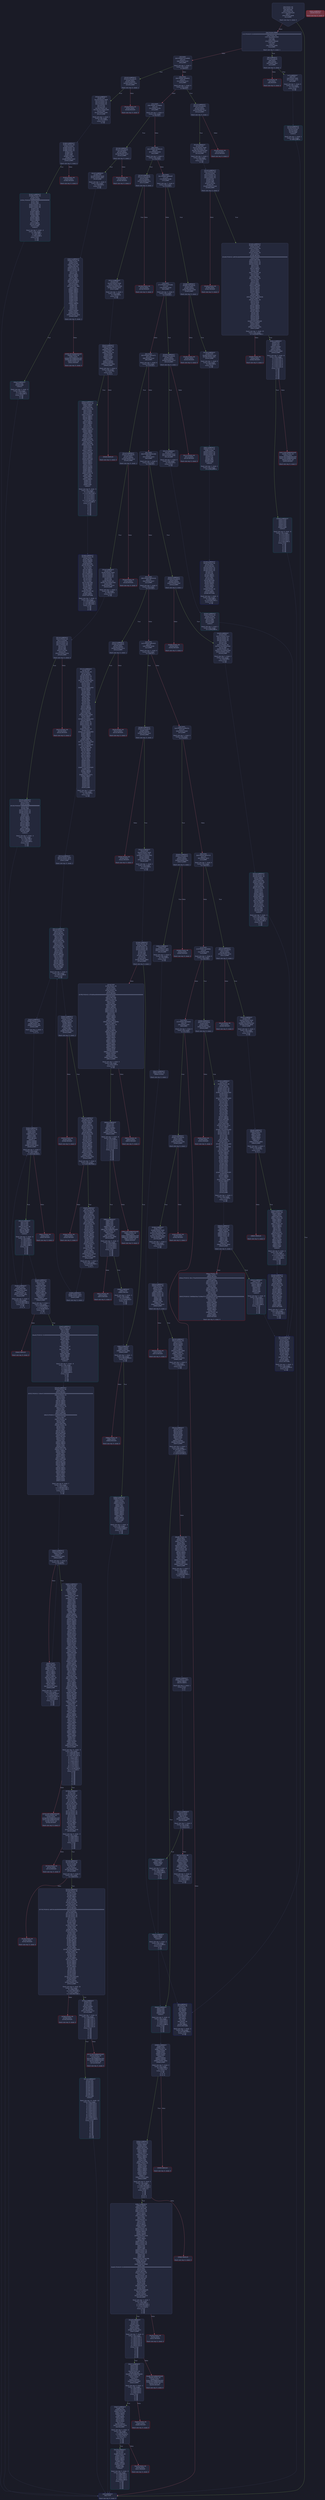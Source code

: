 digraph G {
    node [shape=box, style="filled, rounded", color="#565f89", fontcolor="#c0caf5", fontname="Helvetica", fillcolor="#24283b"];
    edge [color="#414868", fontcolor="#c0caf5", fontname="Helvetica"];
    bgcolor="#1a1b26";
    0 [ label = "[00] PUSH1 80
[02] PUSH1 40
[04] MSTORE
[05] PUSH1 04
[07] CALLDATASIZE
[08] LT
[09] PUSH2 00d9
[0c] JUMPI

Stack size req: 0, sizeΔ: 0
" shape = invhouse]
    1 [ label = "[0d] PUSH4 ffffffff
[12] PUSH29 0100000000000000000000000000000000000000000000000000000000
[30] PUSH1 00
[32] CALLDATALOAD
[33] DIV
[34] AND
[35] PUSH3 2f9569
[39] DUP2
[3a] EQ
[3b] PUSH2 00db
[3e] JUMPI

Stack size req: 0, sizeΔ: 1
"]
    2 [ label = "[3f] DUP1
[40] PUSH4 251ed995
[45] EQ
[46] PUSH2 0102
[49] JUMPI

Stack size req: 1, sizeΔ: 0
Entry->Op usage:
	0->69:EQ:1
"]
    3 [ label = "[4a] DUP1
[4b] PUSH4 2ffda952
[50] EQ
[51] PUSH2 0123
[54] JUMPI

Stack size req: 1, sizeΔ: 0
Entry->Op usage:
	0->80:EQ:1
"]
    4 [ label = "[55] DUP1
[56] PUSH4 3ccfd60b
[5b] EQ
[5c] PUSH2 013b
[5f] JUMPI

Stack size req: 1, sizeΔ: 0
Entry->Op usage:
	0->91:EQ:1
"]
    5 [ label = "[60] DUP1
[61] PUSH4 42585b34
[66] EQ
[67] PUSH2 0150
[6a] JUMPI

Stack size req: 1, sizeΔ: 0
Entry->Op usage:
	0->102:EQ:1
"]
    6 [ label = "[6b] DUP1
[6c] PUSH4 4b8feb4f
[71] EQ
[72] PUSH2 0188
[75] JUMPI

Stack size req: 1, sizeΔ: 0
Entry->Op usage:
	0->113:EQ:1
"]
    7 [ label = "[76] DUP1
[77] PUSH4 5c975abb
[7c] EQ
[7d] PUSH2 01b9
[80] JUMPI

Stack size req: 1, sizeΔ: 0
Entry->Op usage:
	0->124:EQ:1
"]
    8 [ label = "[81] DUP1
[82] PUSH4 5f932d71
[87] EQ
[88] PUSH2 01e2
[8b] JUMPI

Stack size req: 1, sizeΔ: 0
Entry->Op usage:
	0->135:EQ:1
"]
    9 [ label = "[8c] DUP1
[8d] PUSH4 865b2280
[92] EQ
[93] PUSH2 0203
[96] JUMPI

Stack size req: 1, sizeΔ: 0
Entry->Op usage:
	0->146:EQ:1
"]
    10 [ label = "[97] DUP1
[98] PUSH4 99016142
[9d] EQ
[9e] PUSH2 0227
[a1] JUMPI

Stack size req: 1, sizeΔ: 0
Entry->Op usage:
	0->157:EQ:1
"]
    11 [ label = "[a2] DUP1
[a3] PUSH4 aefb1643
[a8] EQ
[a9] PUSH2 0296
[ac] JUMPI

Stack size req: 1, sizeΔ: 0
Entry->Op usage:
	0->168:EQ:1
"]
    12 [ label = "[ad] DUP1
[ae] PUSH4 bcd0b22a
[b3] EQ
[b4] PUSH2 02b0
[b7] JUMPI

Stack size req: 1, sizeΔ: 0
Entry->Op usage:
	0->179:EQ:1
"]
    13 [ label = "[b8] DUP1
[b9] PUSH4 bf81473f
[be] EQ
[bf] PUSH2 02c5
[c2] JUMPI

Stack size req: 1, sizeΔ: 0
Entry->Op usage:
	0->190:EQ:1
"]
    14 [ label = "[c3] DUP1
[c4] PUSH4 c0ee0b8a
[c9] EQ
[ca] PUSH2 02f6
[cd] JUMPI

Stack size req: 1, sizeΔ: 0
Entry->Op usage:
	0->201:EQ:1
"]
    15 [ label = "[ce] DUP1
[cf] PUSH4 d4dc8e83
[d4] EQ
[d5] PUSH2 035f
[d8] JUMPI

Stack size req: 1, sizeΔ: 0
Entry->Op usage:
	0->212:EQ:1
"]
    16 [ label = "[d9] JUMPDEST
[da] STOP

Stack size req: 0, sizeΔ: 0
" color = "darkblue"]
    17 [ label = "[db] JUMPDEST
[dc] CALLVALUE
[dd] DUP1
[de] ISZERO
[df] PUSH2 00e7
[e2] JUMPI

Stack size req: 0, sizeΔ: 1
"]
    18 [ label = "[e3] PUSH1 00
[e5] DUP1
[e6] REVERT

Stack size req: 0, sizeΔ: 0
" color = "red"]
    19 [ label = "[e7] JUMPDEST
[e8] POP
[e9] PUSH2 00f0
[ec] PUSH2 037a
[ef] JUMP

Stack size req: 1, sizeΔ: 0
Entry->Op usage:
	0->232:POP:0
Entry->Exit:
	0->😵
"]
    20 [ label = "[f0] JUMPDEST
[f1] PUSH1 40
[f3] DUP1
[f4] MLOAD
[f5] SWAP2
[f6] DUP3
[f7] MSTORE
[f8] MLOAD
[f9] SWAP1
[fa] DUP2
[fb] SWAP1
[fc] SUB
[fd] PUSH1 20
[ff] ADD
[0100] SWAP1
[0101] RETURN

Stack size req: 1, sizeΔ: -1
Entry->Op usage:
	0->247:MSTORE:1
Entry->Exit:
	0->😵
" color = "darkblue"]
    21 [ label = "[0102] JUMPDEST
[0103] CALLVALUE
[0104] DUP1
[0105] ISZERO
[0106] PUSH2 010e
[0109] JUMPI

Stack size req: 0, sizeΔ: 1
"]
    22 [ label = "[010a] PUSH1 00
[010c] DUP1
[010d] REVERT

Stack size req: 0, sizeΔ: 0
" color = "red"]
    23 [ label = "[010e] JUMPDEST
[010f] POP
[0110] PUSH2 00d9
[0113] PUSH1 01
[0115] PUSH1 a0
[0117] PUSH1 02
[0119] EXP
[011a] SUB
[011b] PUSH1 04
[011d] CALLDATALOAD
[011e] AND
[011f] PUSH2 0380
[0122] JUMP

Stack size req: 1, sizeΔ: 1
Entry->Op usage:
	0->271:POP:0
Entry->Exit:
	0->😵
"]
    24 [ label = "[0123] JUMPDEST
[0124] CALLVALUE
[0125] DUP1
[0126] ISZERO
[0127] PUSH2 012f
[012a] JUMPI

Stack size req: 0, sizeΔ: 1
"]
    25 [ label = "[012b] PUSH1 00
[012d] DUP1
[012e] REVERT

Stack size req: 0, sizeΔ: 0
" color = "red"]
    26 [ label = "[012f] JUMPDEST
[0130] POP
[0131] PUSH2 00d9
[0134] PUSH1 04
[0136] CALLDATALOAD
[0137] PUSH2 03c6
[013a] JUMP

Stack size req: 1, sizeΔ: 1
Entry->Op usage:
	0->304:POP:0
Entry->Exit:
	0->😵
"]
    27 [ label = "[013b] JUMPDEST
[013c] CALLVALUE
[013d] DUP1
[013e] ISZERO
[013f] PUSH2 0147
[0142] JUMPI

Stack size req: 0, sizeΔ: 1
"]
    28 [ label = "[0143] PUSH1 00
[0145] DUP1
[0146] REVERT

Stack size req: 0, sizeΔ: 0
" color = "red"]
    29 [ label = "[0147] JUMPDEST
[0148] POP
[0149] PUSH2 00d9
[014c] PUSH2 0467
[014f] JUMP

Stack size req: 1, sizeΔ: 0
Entry->Op usage:
	0->328:POP:0
Entry->Exit:
	0->😵
"]
    30 [ label = "[0150] JUMPDEST
[0151] CALLVALUE
[0152] DUP1
[0153] ISZERO
[0154] PUSH2 015c
[0157] JUMPI

Stack size req: 0, sizeΔ: 1
"]
    31 [ label = "[0158] PUSH1 00
[015a] DUP1
[015b] REVERT

Stack size req: 0, sizeΔ: 0
" color = "red"]
    32 [ label = "[015c] JUMPDEST
[015d] POP
[015e] PUSH2 0168
[0161] PUSH1 04
[0163] CALLDATALOAD
[0164] PUSH2 04a5
[0167] JUMP

Stack size req: 1, sizeΔ: 1
Entry->Op usage:
	0->349:POP:0
Entry->Exit:
	0->😵
"]
    33 [ label = "[0168] JUMPDEST
[0169] PUSH1 40
[016b] DUP1
[016c] MLOAD
[016d] SWAP4
[016e] DUP5
[016f] MSTORE
[0170] PUSH1 20
[0172] DUP5
[0173] ADD
[0174] SWAP3
[0175] SWAP1
[0176] SWAP3
[0177] MSTORE
[0178] ISZERO
[0179] ISZERO
[017a] DUP3
[017b] DUP3
[017c] ADD
[017d] MSTORE
[017e] MLOAD
[017f] SWAP1
[0180] DUP2
[0181] SWAP1
[0182] SUB
[0183] PUSH1 60
[0185] ADD
[0186] SWAP1
[0187] RETURN

Stack size req: 3, sizeΔ: -3
Entry->Op usage:
	0->376:ISZERO:0
	1->375:MSTORE:1
	2->367:MSTORE:1
Entry->Exit:
	0->😵
	1->😵
	2->😵
" color = "darkblue"]
    34 [ label = "[0188] JUMPDEST
[0189] CALLVALUE
[018a] DUP1
[018b] ISZERO
[018c] PUSH2 0194
[018f] JUMPI

Stack size req: 0, sizeΔ: 1
"]
    35 [ label = "[0190] PUSH1 00
[0192] DUP1
[0193] REVERT

Stack size req: 0, sizeΔ: 0
" color = "red"]
    36 [ label = "[0194] JUMPDEST
[0195] POP
[0196] PUSH2 019d
[0199] PUSH2 04fc
[019c] JUMP

Stack size req: 1, sizeΔ: 0
Entry->Op usage:
	0->405:POP:0
Entry->Exit:
	0->😵
"]
    37 [ label = "[019d] JUMPDEST
[019e] PUSH1 40
[01a0] DUP1
[01a1] MLOAD
[01a2] PUSH1 01
[01a4] PUSH1 a0
[01a6] PUSH1 02
[01a8] EXP
[01a9] SUB
[01aa] SWAP1
[01ab] SWAP3
[01ac] AND
[01ad] DUP3
[01ae] MSTORE
[01af] MLOAD
[01b0] SWAP1
[01b1] DUP2
[01b2] SWAP1
[01b3] SUB
[01b4] PUSH1 20
[01b6] ADD
[01b7] SWAP1
[01b8] RETURN

Stack size req: 1, sizeΔ: -1
Entry->Op usage:
	0->428:AND:0
	0->430:MSTORE:1
Entry->Exit:
	0->😵
" color = "darkblue"]
    38 [ label = "[01b9] JUMPDEST
[01ba] CALLVALUE
[01bb] DUP1
[01bc] ISZERO
[01bd] PUSH2 01c5
[01c0] JUMPI

Stack size req: 0, sizeΔ: 1
"]
    39 [ label = "[01c1] PUSH1 00
[01c3] DUP1
[01c4] REVERT

Stack size req: 0, sizeΔ: 0
" color = "red"]
    40 [ label = "[01c5] JUMPDEST
[01c6] POP
[01c7] PUSH2 01ce
[01ca] PUSH2 050b
[01cd] JUMP

Stack size req: 1, sizeΔ: 0
Entry->Op usage:
	0->454:POP:0
Entry->Exit:
	0->😵
"]
    41 [ label = "[01ce] JUMPDEST
[01cf] PUSH1 40
[01d1] DUP1
[01d2] MLOAD
[01d3] SWAP2
[01d4] ISZERO
[01d5] ISZERO
[01d6] DUP3
[01d7] MSTORE
[01d8] MLOAD
[01d9] SWAP1
[01da] DUP2
[01db] SWAP1
[01dc] SUB
[01dd] PUSH1 20
[01df] ADD
[01e0] SWAP1
[01e1] RETURN

Stack size req: 1, sizeΔ: -1
Entry->Op usage:
	0->468:ISZERO:0
Entry->Exit:
	0->😵
" color = "darkblue"]
    42 [ label = "[01e2] JUMPDEST
[01e3] CALLVALUE
[01e4] DUP1
[01e5] ISZERO
[01e6] PUSH2 01ee
[01e9] JUMPI

Stack size req: 0, sizeΔ: 1
"]
    43 [ label = "[01ea] PUSH1 00
[01ec] DUP1
[01ed] REVERT

Stack size req: 0, sizeΔ: 0
" color = "red"]
    44 [ label = "[01ee] JUMPDEST
[01ef] POP
[01f0] PUSH2 00d9
[01f3] PUSH1 01
[01f5] PUSH1 a0
[01f7] PUSH1 02
[01f9] EXP
[01fa] SUB
[01fb] PUSH1 04
[01fd] CALLDATALOAD
[01fe] AND
[01ff] PUSH2 0514
[0202] JUMP

Stack size req: 1, sizeΔ: 1
Entry->Op usage:
	0->495:POP:0
Entry->Exit:
	0->😵
"]
    45 [ label = "[0203] JUMPDEST
[0204] CALLVALUE
[0205] DUP1
[0206] ISZERO
[0207] PUSH2 020f
[020a] JUMPI

Stack size req: 0, sizeΔ: 1
"]
    46 [ label = "[020b] PUSH1 00
[020d] DUP1
[020e] REVERT

Stack size req: 0, sizeΔ: 0
" color = "red"]
    47 [ label = "[020f] JUMPDEST
[0210] POP
[0211] PUSH2 01ce
[0214] PUSH1 01
[0216] PUSH1 a0
[0218] PUSH1 02
[021a] EXP
[021b] SUB
[021c] PUSH1 04
[021e] CALLDATALOAD
[021f] AND
[0220] PUSH1 24
[0222] CALLDATALOAD
[0223] PUSH2 055a
[0226] JUMP

Stack size req: 1, sizeΔ: 2
Entry->Op usage:
	0->528:POP:0
Entry->Exit:
	0->😵
"]
    48 [ label = "[0227] JUMPDEST
[0228] CALLVALUE
[0229] DUP1
[022a] ISZERO
[022b] PUSH2 0233
[022e] JUMPI

Stack size req: 0, sizeΔ: 1
"]
    49 [ label = "[022f] PUSH1 00
[0231] DUP1
[0232] REVERT

Stack size req: 0, sizeΔ: 0
" color = "red"]
    50 [ label = "[0233] JUMPDEST
[0234] POP
[0235] PUSH1 40
[0237] DUP1
[0238] MLOAD
[0239] PUSH1 20
[023b] PUSH1 1f
[023d] PUSH1 64
[023f] CALLDATALOAD
[0240] PUSH1 04
[0242] DUP2
[0243] DUP2
[0244] ADD
[0245] CALLDATALOAD
[0246] SWAP3
[0247] DUP4
[0248] ADD
[0249] DUP5
[024a] SWAP1
[024b] DIV
[024c] DUP5
[024d] MUL
[024e] DUP6
[024f] ADD
[0250] DUP5
[0251] ADD
[0252] SWAP1
[0253] SWAP6
[0254] MSTORE
[0255] DUP2
[0256] DUP5
[0257] MSTORE
[0258] PUSH2 00d9
[025b] SWAP5
[025c] DUP1
[025d] CALLDATALOAD
[025e] SWAP5
[025f] PUSH1 01
[0261] PUSH1 a0
[0263] PUSH1 02
[0265] EXP
[0266] SUB
[0267] PUSH1 24
[0269] DUP1
[026a] CALLDATALOAD
[026b] SWAP2
[026c] SWAP1
[026d] SWAP2
[026e] AND
[026f] SWAP6
[0270] PUSH1 44
[0272] CALLDATALOAD
[0273] SWAP6
[0274] CALLDATASIZE
[0275] SWAP6
[0276] PUSH1 84
[0278] SWAP5
[0279] SWAP4
[027a] ADD
[027b] SWAP2
[027c] DUP2
[027d] SWAP1
[027e] DUP5
[027f] ADD
[0280] DUP4
[0281] DUP3
[0282] DUP1
[0283] DUP3
[0284] DUP5
[0285] CALLDATACOPY
[0286] POP
[0287] SWAP5
[0288] SWAP8
[0289] POP
[028a] PUSH2 057a
[028d] SWAP7
[028e] POP
[028f] POP
[0290] POP
[0291] POP
[0292] POP
[0293] POP
[0294] POP
[0295] JUMP

Stack size req: 1, sizeΔ: 4
Entry->Op usage:
	0->564:POP:0
Entry->Exit:
	0->😵
"]
    51 [ label = "[0296] JUMPDEST
[0297] CALLVALUE
[0298] DUP1
[0299] ISZERO
[029a] PUSH2 02a2
[029d] JUMPI

Stack size req: 0, sizeΔ: 1
"]
    52 [ label = "[029e] PUSH1 00
[02a0] DUP1
[02a1] REVERT

Stack size req: 0, sizeΔ: 0
" color = "red"]
    53 [ label = "[02a2] JUMPDEST
[02a3] POP
[02a4] PUSH2 00d9
[02a7] PUSH1 04
[02a9] CALLDATALOAD
[02aa] ISZERO
[02ab] ISZERO
[02ac] PUSH2 07db
[02af] JUMP

Stack size req: 1, sizeΔ: 1
Entry->Op usage:
	0->675:POP:0
Entry->Exit:
	0->😵
"]
    54 [ label = "[02b0] JUMPDEST
[02b1] CALLVALUE
[02b2] DUP1
[02b3] ISZERO
[02b4] PUSH2 02bc
[02b7] JUMPI

Stack size req: 0, sizeΔ: 1
"]
    55 [ label = "[02b8] PUSH1 00
[02ba] DUP1
[02bb] REVERT

Stack size req: 0, sizeΔ: 0
" color = "red"]
    56 [ label = "[02bc] JUMPDEST
[02bd] POP
[02be] PUSH2 00f0
[02c1] PUSH2 08a1
[02c4] JUMP

Stack size req: 1, sizeΔ: 0
Entry->Op usage:
	0->701:POP:0
Entry->Exit:
	0->😵
"]
    57 [ label = "[02c5] JUMPDEST
[02c6] CALLVALUE
[02c7] DUP1
[02c8] ISZERO
[02c9] PUSH2 02d1
[02cc] JUMPI

Stack size req: 0, sizeΔ: 1
"]
    58 [ label = "[02cd] PUSH1 00
[02cf] DUP1
[02d0] REVERT

Stack size req: 0, sizeΔ: 0
" color = "red"]
    59 [ label = "[02d1] JUMPDEST
[02d2] POP
[02d3] PUSH2 02dd
[02d6] PUSH1 04
[02d8] CALLDATALOAD
[02d9] PUSH2 08a8
[02dc] JUMP

Stack size req: 1, sizeΔ: 1
Entry->Op usage:
	0->722:POP:0
Entry->Exit:
	0->😵
"]
    60 [ label = "[02dd] JUMPDEST
[02de] PUSH1 40
[02e0] DUP1
[02e1] MLOAD
[02e2] SWAP3
[02e3] DUP4
[02e4] MSTORE
[02e5] PUSH1 20
[02e7] DUP4
[02e8] ADD
[02e9] SWAP2
[02ea] SWAP1
[02eb] SWAP2
[02ec] MSTORE
[02ed] DUP1
[02ee] MLOAD
[02ef] SWAP2
[02f0] DUP3
[02f1] SWAP1
[02f2] SUB
[02f3] ADD
[02f4] SWAP1
[02f5] RETURN

Stack size req: 2, sizeΔ: -2
Entry->Op usage:
	0->748:MSTORE:1
	1->740:MSTORE:1
Entry->Exit:
	0->😵
	1->😵
" color = "darkblue"]
    61 [ label = "[02f6] JUMPDEST
[02f7] CALLVALUE
[02f8] DUP1
[02f9] ISZERO
[02fa] PUSH2 0302
[02fd] JUMPI

Stack size req: 0, sizeΔ: 1
"]
    62 [ label = "[02fe] PUSH1 00
[0300] DUP1
[0301] REVERT

Stack size req: 0, sizeΔ: 0
" color = "red"]
    63 [ label = "[0302] JUMPDEST
[0303] POP
[0304] PUSH1 40
[0306] DUP1
[0307] MLOAD
[0308] PUSH1 20
[030a] PUSH1 04
[030c] PUSH1 44
[030e] CALLDATALOAD
[030f] DUP2
[0310] DUP2
[0311] ADD
[0312] CALLDATALOAD
[0313] PUSH1 1f
[0315] DUP2
[0316] ADD
[0317] DUP5
[0318] SWAP1
[0319] DIV
[031a] DUP5
[031b] MUL
[031c] DUP6
[031d] ADD
[031e] DUP5
[031f] ADD
[0320] SWAP1
[0321] SWAP6
[0322] MSTORE
[0323] DUP5
[0324] DUP5
[0325] MSTORE
[0326] PUSH2 01ce
[0329] SWAP5
[032a] DUP3
[032b] CALLDATALOAD
[032c] PUSH1 01
[032e] PUSH1 a0
[0330] PUSH1 02
[0332] EXP
[0333] SUB
[0334] AND
[0335] SWAP5
[0336] PUSH1 24
[0338] DUP1
[0339] CALLDATALOAD
[033a] SWAP6
[033b] CALLDATASIZE
[033c] SWAP6
[033d] SWAP5
[033e] PUSH1 64
[0340] SWAP5
[0341] SWAP3
[0342] ADD
[0343] SWAP2
[0344] SWAP1
[0345] DUP2
[0346] SWAP1
[0347] DUP5
[0348] ADD
[0349] DUP4
[034a] DUP3
[034b] DUP1
[034c] DUP3
[034d] DUP5
[034e] CALLDATACOPY
[034f] POP
[0350] SWAP5
[0351] SWAP8
[0352] POP
[0353] PUSH2 08d4
[0356] SWAP7
[0357] POP
[0358] POP
[0359] POP
[035a] POP
[035b] POP
[035c] POP
[035d] POP
[035e] JUMP

Stack size req: 1, sizeΔ: 3
Entry->Op usage:
	0->771:POP:0
Entry->Exit:
	0->😵
"]
    64 [ label = "[035f] JUMPDEST
[0360] CALLVALUE
[0361] DUP1
[0362] ISZERO
[0363] PUSH2 036b
[0366] JUMPI

Stack size req: 0, sizeΔ: 1
"]
    65 [ label = "[0367] PUSH1 00
[0369] DUP1
[036a] REVERT

Stack size req: 0, sizeΔ: 0
" color = "red"]
    66 [ label = "[036b] JUMPDEST
[036c] POP
[036d] PUSH2 00d9
[0370] PUSH1 04
[0372] CALLDATALOAD
[0373] PUSH1 24
[0375] CALLDATALOAD
[0376] PUSH2 095a
[0379] JUMP

Stack size req: 1, sizeΔ: 2
Entry->Op usage:
	0->876:POP:0
Entry->Exit:
	0->😵
"]
    67 [ label = "[037a] JUMPDEST
[037b] PUSH1 06
[037d] SLOAD
[037e] DUP2
[037f] JUMP
Indirect!

Stack size req: 1, sizeΔ: 1
Entry->Op usage:
	0->895:JUMP:0
" color = "teal"]
    68 [ label = "[0380] JUMPDEST
[0381] PUSH1 00
[0383] SLOAD
[0384] PUSH1 01
[0386] PUSH1 a0
[0388] PUSH1 02
[038a] EXP
[038b] SUB
[038c] AND
[038d] CALLER
[038e] EQ
[038f] PUSH2 0397
[0392] JUMPI

Stack size req: 0, sizeΔ: 0
"]
    69 [ label = "[0393] PUSH1 00
[0395] DUP1
[0396] REVERT

Stack size req: 0, sizeΔ: 0
" color = "red"]
    70 [ label = "[0397] JUMPDEST
[0398] PUSH1 00
[039a] DUP1
[039b] SLOAD
[039c] PUSH20 ffffffffffffffffffffffffffffffffffffffff
[03b1] NOT
[03b2] AND
[03b3] PUSH1 01
[03b5] PUSH1 a0
[03b7] PUSH1 02
[03b9] EXP
[03ba] SUB
[03bb] SWAP3
[03bc] SWAP1
[03bd] SWAP3
[03be] AND
[03bf] SWAP2
[03c0] SWAP1
[03c1] SWAP2
[03c2] OR
[03c3] SWAP1
[03c4] SSTORE
[03c5] JUMP
Indirect!

Stack size req: 2, sizeΔ: -2
Entry->Op usage:
	0->958:AND:1
	0->962:OR:0
	1->965:JUMP:0
Entry->Exit:
	0->😵
	1->😵
" color = "teal"]
    71 [ label = "[03c6] JUMPDEST
[03c7] PUSH1 00
[03c9] SLOAD
[03ca] PUSH1 01
[03cc] PUSH1 a0
[03ce] PUSH1 02
[03d0] EXP
[03d1] SUB
[03d2] AND
[03d3] CALLER
[03d4] EQ
[03d5] PUSH2 03dd
[03d8] JUMPI

Stack size req: 0, sizeΔ: 0
"]
    72 [ label = "[03d9] PUSH1 00
[03db] DUP1
[03dc] REVERT

Stack size req: 0, sizeΔ: 0
" color = "red"]
    73 [ label = "[03dd] JUMPDEST
[03de] PUSH1 01
[03e0] SLOAD
[03e1] PUSH1 00
[03e3] DUP1
[03e4] SLOAD
[03e5] PUSH1 40
[03e7] DUP1
[03e8] MLOAD
[03e9] PUSH32 a9059cbb00000000000000000000000000000000000000000000000000000000
[040a] DUP2
[040b] MSTORE
[040c] PUSH1 01
[040e] PUSH1 a0
[0410] PUSH1 02
[0412] EXP
[0413] SUB
[0414] SWAP3
[0415] DUP4
[0416] AND
[0417] PUSH1 04
[0419] DUP3
[041a] ADD
[041b] MSTORE
[041c] PUSH1 24
[041e] DUP2
[041f] ADD
[0420] DUP7
[0421] SWAP1
[0422] MSTORE
[0423] SWAP1
[0424] MLOAD
[0425] SWAP2
[0426] SWAP1
[0427] SWAP4
[0428] AND
[0429] SWAP3
[042a] PUSH4 a9059cbb
[042f] SWAP3
[0430] PUSH1 44
[0432] DUP1
[0433] DUP4
[0434] ADD
[0435] SWAP4
[0436] SWAP2
[0437] SWAP3
[0438] DUP3
[0439] SWAP1
[043a] SUB
[043b] ADD
[043c] DUP2
[043d] DUP4
[043e] DUP8
[043f] DUP1
[0440] EXTCODESIZE
[0441] ISZERO
[0442] DUP1
[0443] ISZERO
[0444] PUSH2 044c
[0447] JUMPI

Stack size req: 1, sizeΔ: 10
Entry->Op usage:
	0->1058:MSTORE:1
"]
    74 [ label = "[0448] PUSH1 00
[044a] DUP1
[044b] REVERT

Stack size req: 0, sizeΔ: 0
" color = "red"]
    75 [ label = "[044c] JUMPDEST
[044d] POP
[044e] GAS
[044f] CALL
[0450] ISZERO
[0451] DUP1
[0452] ISZERO
[0453] PUSH2 0460
[0456] JUMPI

Stack size req: 7, sizeΔ: -6
Entry->Op usage:
	0->1101:POP:0
	1->1103:CALL:1
	2->1103:CALL:2
	3->1103:CALL:3
	4->1103:CALL:4
	5->1103:CALL:5
	6->1103:CALL:6
Entry->Exit:
	0->😵
	1->😵
	2->😵
	3->😵
	4->😵
	5->😵
	6->😵
"]
    76 [ label = "[0457] RETURNDATASIZE
[0458] PUSH1 00
[045a] DUP1
[045b] RETURNDATACOPY
[045c] RETURNDATASIZE
[045d] PUSH1 00
[045f] REVERT

Stack size req: 0, sizeΔ: 0
" color = "red"]
    77 [ label = "[0460] JUMPDEST
[0461] POP
[0462] POP
[0463] POP
[0464] POP
[0465] POP
[0466] JUMP
Indirect!

Stack size req: 6, sizeΔ: -6
Entry->Op usage:
	0->1121:POP:0
	1->1122:POP:0
	2->1123:POP:0
	3->1124:POP:0
	4->1125:POP:0
	5->1126:JUMP:0
Entry->Exit:
	0->😵
	1->😵
	2->😵
	3->😵
	4->😵
	5->😵
" color = "teal"]
    78 [ label = "[0467] JUMPDEST
[0468] PUSH1 00
[046a] DUP1
[046b] SLOAD
[046c] PUSH1 40
[046e] MLOAD
[046f] PUSH1 01
[0471] PUSH1 a0
[0473] PUSH1 02
[0475] EXP
[0476] SUB
[0477] SWAP1
[0478] SWAP2
[0479] AND
[047a] SWAP2
[047b] ADDRESS
[047c] BALANCE
[047d] DUP1
[047e] ISZERO
[047f] PUSH2 08fc
[0482] MUL
[0483] SWAP3
[0484] SWAP1
[0485] SWAP2
[0486] DUP2
[0487] DUP2
[0488] DUP2
[0489] DUP6
[048a] DUP9
[048b] DUP9
[048c] CALL
[048d] SWAP4
[048e] POP
[048f] POP
[0490] POP
[0491] POP
[0492] ISZERO
[0493] DUP1
[0494] ISZERO
[0495] PUSH2 04a2
[0498] JUMPI

Stack size req: 0, sizeΔ: 1
"]
    79 [ label = "[0499] RETURNDATASIZE
[049a] PUSH1 00
[049c] DUP1
[049d] RETURNDATACOPY
[049e] RETURNDATASIZE
[049f] PUSH1 00
[04a1] REVERT

Stack size req: 0, sizeΔ: 0
" color = "red"]
    80 [ label = "[04a2] JUMPDEST
[04a3] POP
[04a4] JUMP
Indirect!

Stack size req: 2, sizeΔ: -2
Entry->Op usage:
	0->1187:POP:0
	1->1188:JUMP:0
Entry->Exit:
	0->😵
	1->😵
" color = "teal"]
    81 [ label = "[04a5] JUMPDEST
[04a6] PUSH1 00
[04a8] DUP1
[04a9] PUSH1 00
[04ab] DUP1
[04ac] PUSH1 04
[04ae] DUP6
[04af] DUP2
[04b0] SLOAD
[04b1] DUP2
[04b2] LT
[04b3] ISZERO
[04b4] ISZERO
[04b5] PUSH2 04ba
[04b8] JUMPI

Stack size req: 1, sizeΔ: 6
Entry->Op usage:
	0->1202:LT:0
Entry->Exit:
	0->0, 6
"]
    82 [ label = "[04b9] INVALID

Stack size req: 0, sizeΔ: 0
" color = "red"]
    83 [ label = "[04ba] JUMPDEST
[04bb] PUSH1 00
[04bd] SWAP2
[04be] DUP3
[04bf] MSTORE
[04c0] PUSH1 20
[04c2] DUP1
[04c3] DUP4
[04c4] SHA3
[04c5] PUSH1 02
[04c7] SWAP3
[04c8] SWAP1
[04c9] SWAP3
[04ca] MUL
[04cb] SWAP1
[04cc] SWAP2
[04cd] ADD
[04ce] DUP1
[04cf] SLOAD
[04d0] PUSH1 01
[04d2] SWAP1
[04d3] SWAP2
[04d4] ADD
[04d5] SLOAD
[04d6] CALLER
[04d7] DUP5
[04d8] MSTORE
[04d9] PUSH1 03
[04db] DUP4
[04dc] MSTORE
[04dd] PUSH1 40
[04df] DUP1
[04e0] DUP6
[04e1] SHA3
[04e2] SWAP10
[04e3] DUP6
[04e4] MSTORE
[04e5] SWAP9
[04e6] SWAP1
[04e7] SWAP3
[04e8] MSTORE
[04e9] SWAP7
[04ea] SWAP1
[04eb] SWAP2
[04ec] SHA3
[04ed] SLOAD
[04ee] SWAP6
[04ef] SWAP7
[04f0] SWAP1
[04f1] SWAP6
[04f2] PUSH1 ff
[04f4] AND
[04f5] SWAP5
[04f6] POP
[04f7] SWAP3
[04f8] POP
[04f9] POP
[04fa] POP
[04fb] JUMP
Indirect!

Stack size req: 8, sizeΔ: -5
Entry->Op usage:
	0->1226:MUL:1
	1->1215:MSTORE:1
	2->1273:POP:0
	3->1274:POP:0
	4->1272:POP:0
	5->1270:POP:0
	6->1252:MSTORE:1
	7->1275:JUMP:0
Entry->Exit:
	0->😵
	1->😵
	2->😵
	3->😵
	4->😵
	5->😵
	6->😵
	7->😵
" color = "teal"]
    84 [ label = "[04fc] JUMPDEST
[04fd] PUSH1 00
[04ff] SLOAD
[0500] PUSH1 01
[0502] PUSH1 a0
[0504] PUSH1 02
[0506] EXP
[0507] SUB
[0508] AND
[0509] DUP2
[050a] JUMP
Indirect!

Stack size req: 1, sizeΔ: 1
Entry->Op usage:
	0->1290:JUMP:0
" color = "teal"]
    85 [ label = "[050b] JUMPDEST
[050c] PUSH1 05
[050e] SLOAD
[050f] PUSH1 ff
[0511] AND
[0512] DUP2
[0513] JUMP
Indirect!

Stack size req: 1, sizeΔ: 1
Entry->Op usage:
	0->1299:JUMP:0
" color = "teal"]
    86 [ label = "[0514] JUMPDEST
[0515] PUSH1 00
[0517] SLOAD
[0518] PUSH1 01
[051a] PUSH1 a0
[051c] PUSH1 02
[051e] EXP
[051f] SUB
[0520] AND
[0521] CALLER
[0522] EQ
[0523] PUSH2 052b
[0526] JUMPI

Stack size req: 0, sizeΔ: 0
"]
    87 [ label = "[0527] PUSH1 00
[0529] DUP1
[052a] REVERT

Stack size req: 0, sizeΔ: 0
" color = "red"]
    88 [ label = "[052b] JUMPDEST
[052c] PUSH1 02
[052e] DUP1
[052f] SLOAD
[0530] PUSH20 ffffffffffffffffffffffffffffffffffffffff
[0545] NOT
[0546] AND
[0547] PUSH1 01
[0549] PUSH1 a0
[054b] PUSH1 02
[054d] EXP
[054e] SUB
[054f] SWAP3
[0550] SWAP1
[0551] SWAP3
[0552] AND
[0553] SWAP2
[0554] SWAP1
[0555] SWAP2
[0556] OR
[0557] SWAP1
[0558] SSTORE
[0559] JUMP
Indirect!

Stack size req: 2, sizeΔ: -2
Entry->Op usage:
	0->1362:AND:1
	0->1366:OR:0
	1->1369:JUMP:0
Entry->Exit:
	0->😵
	1->😵
" color = "teal"]
    89 [ label = "[055a] JUMPDEST
[055b] PUSH1 03
[055d] PUSH1 20
[055f] SWAP1
[0560] DUP2
[0561] MSTORE
[0562] PUSH1 00
[0564] SWAP3
[0565] DUP4
[0566] MSTORE
[0567] PUSH1 40
[0569] DUP1
[056a] DUP5
[056b] SHA3
[056c] SWAP1
[056d] SWAP2
[056e] MSTORE
[056f] SWAP1
[0570] DUP3
[0571] MSTORE
[0572] SWAP1
[0573] SHA3
[0574] SLOAD
[0575] PUSH1 ff
[0577] AND
[0578] DUP2
[0579] JUMP
Indirect!

Stack size req: 3, sizeΔ: -1
Entry->Op usage:
	0->1393:MSTORE:1
	1->1382:MSTORE:1
	2->1401:JUMP:0
Entry->Exit:
	0->😵
	1->😵
" color = "teal"]
    90 [ label = "[057a] JUMPDEST
[057b] PUSH2 0582
[057e] PUSH2 0b1a
[0581] JUMP

Stack size req: 0, sizeΔ: 1
"]
    91 [ label = "[0582] JUMPDEST
[0583] PUSH1 05
[0585] SLOAD
[0586] PUSH1 00
[0588] SWAP1
[0589] DUP2
[058a] SWAP1
[058b] PUSH1 ff
[058d] AND
[058e] ISZERO
[058f] PUSH2 0597
[0592] JUMPI

Stack size req: 0, sizeΔ: 2
"]
    92 [ label = "[0593] PUSH1 00
[0595] DUP1
[0596] REVERT

Stack size req: 0, sizeΔ: 0
" color = "red"]
    93 [ label = "[0597] JUMPDEST
[0598] CALLER
[0599] PUSH1 00
[059b] SWAP1
[059c] DUP2
[059d] MSTORE
[059e] PUSH1 03
[05a0] PUSH1 20
[05a2] SWAP1
[05a3] DUP2
[05a4] MSTORE
[05a5] PUSH1 40
[05a7] DUP1
[05a8] DUP4
[05a9] SHA3
[05aa] DUP11
[05ab] DUP5
[05ac] MSTORE
[05ad] SWAP1
[05ae] SWAP2
[05af] MSTORE
[05b0] SWAP1
[05b1] SHA3
[05b2] SLOAD
[05b3] PUSH1 ff
[05b5] AND
[05b6] ISZERO
[05b7] PUSH2 05bf
[05ba] JUMPI

Stack size req: 7, sizeΔ: 0
Entry->Op usage:
	6->1452:MSTORE:1
"]
    94 [ label = "[05bb] PUSH1 00
[05bd] DUP1
[05be] REVERT

Stack size req: 0, sizeΔ: 0
" color = "red"]
    95 [ label = "[05bf] JUMPDEST
[05c0] CALLER
[05c1] PUSH1 00
[05c3] SWAP1
[05c4] DUP2
[05c5] MSTORE
[05c6] PUSH1 03
[05c8] PUSH1 20
[05ca] SWAP1
[05cb] DUP2
[05cc] MSTORE
[05cd] PUSH1 40
[05cf] DUP1
[05d0] DUP4
[05d1] SHA3
[05d2] DUP11
[05d3] DUP5
[05d4] MSTORE
[05d5] SWAP1
[05d6] SWAP2
[05d7] MSTORE
[05d8] SWAP1
[05d9] SHA3
[05da] DUP1
[05db] SLOAD
[05dc] PUSH1 ff
[05de] NOT
[05df] AND
[05e0] PUSH1 01
[05e2] OR
[05e3] SWAP1
[05e4] SSTORE
[05e5] PUSH2 05ed
[05e8] DUP5
[05e9] PUSH2 0a8b
[05ec] JUMP

Stack size req: 7, sizeΔ: 2
Entry->Op usage:
	6->1492:MSTORE:1
Entry->Exit:
	3->0, 5
"]
    96 [ label = "[05ed] JUMPDEST
[05ee] PUSH1 40
[05f0] DUP1
[05f1] MLOAD
[05f2] PUSH32 534e415000000000000000000000000000000000000000000000000000000000
[0613] PUSH1 20
[0615] DUP1
[0616] DUP4
[0617] ADD
[0618] SWAP2
[0619] SWAP1
[061a] SWAP2
[061b] MSTORE
[061c] PUSH1 24
[061e] DUP3
[061f] ADD
[0620] DUP12
[0621] SWAP1
[0622] MSTORE
[0623] PUSH13 01000000000000000000000000
[0631] CALLER
[0632] MUL
[0633] PUSH1 44
[0635] DUP4
[0636] ADD
[0637] MSTORE
[0638] PUSH1 58
[063a] DUP1
[063b] DUP4
[063c] ADD
[063d] DUP11
[063e] SWAP1
[063f] MSTORE
[0640] DUP4
[0641] MLOAD
[0642] DUP1
[0643] DUP5
[0644] SUB
[0645] SWAP1
[0646] SWAP2
[0647] ADD
[0648] DUP2
[0649] MSTORE
[064a] PUSH1 78
[064c] SWAP1
[064d] SWAP3
[064e] ADD
[064f] SWAP3
[0650] DUP4
[0651] SWAP1
[0652] MSTORE
[0653] DUP2
[0654] MLOAD
[0655] SWAP4
[0656] SWAP7
[0657] POP
[0658] SWAP1
[0659] SWAP3
[065a] DUP3
[065b] SWAP2
[065c] DUP5
[065d] ADD
[065e] SWAP1
[065f] DUP1
[0660] DUP4
[0661] DUP4

Stack size req: 8, sizeΔ: 7
Entry->Op usage:
	3->1623:POP:0
	5->1599:MSTORE:1
	7->1570:MSTORE:1
Entry->Exit:
	0->10
	3->😵
"]
    97 [ label = "[0662] JUMPDEST
[0663] PUSH1 20
[0665] DUP4
[0666] LT
[0667] PUSH2 0681
[066a] JUMPI

Stack size req: 3, sizeΔ: 0
Entry->Op usage:
	2->1638:LT:0
"]
    98 [ label = "[066b] DUP1
[066c] MLOAD
[066d] DUP3
[066e] MSTORE
[066f] PUSH1 1f
[0671] NOT
[0672] SWAP1
[0673] SWAP3
[0674] ADD
[0675] SWAP2
[0676] PUSH1 20
[0678] SWAP2
[0679] DUP3
[067a] ADD
[067b] SWAP2
[067c] ADD
[067d] PUSH2 0662
[0680] JUMP

Stack size req: 3, sizeΔ: 0
Entry->Op usage:
	0->1644:MLOAD:0
	0->1660:ADD:1
	1->1646:MSTORE:0
	1->1658:ADD:1
	2->1652:ADD:0
Entry->Exit:
	0->😵
	1->😵
	2->😵
"]
    99 [ label = "[0681] JUMPDEST
[0682] MLOAD
[0683] DUP2
[0684] MLOAD
[0685] PUSH1 20
[0687] SWAP4
[0688] DUP5
[0689] SUB
[068a] PUSH2 0100
[068d] EXP
[068e] PUSH1 00
[0690] NOT
[0691] ADD
[0692] DUP1
[0693] NOT
[0694] SWAP1
[0695] SWAP3
[0696] AND
[0697] SWAP2
[0698] AND
[0699] OR
[069a] SWAP1
[069b] MSTORE
[069c] PUSH1 40
[069e] DUP1
[069f] MLOAD
[06a0] SWAP3
[06a1] SWAP1
[06a2] SWAP5
[06a3] ADD
[06a4] DUP3
[06a5] SWAP1
[06a6] SUB
[06a7] DUP3
[06a8] SHA3
[06a9] DUP10
[06aa] DUP6
[06ab] ADD
[06ac] MLOAD
[06ad] DUP11
[06ae] MLOAD
[06af] DUP12
[06b0] DUP5
[06b1] ADD
[06b2] MLOAD
[06b3] PUSH1 00
[06b5] DUP1
[06b6] DUP8
[06b7] MSTORE
[06b8] DUP7
[06b9] DUP7
[06ba] ADD
[06bb] DUP1
[06bc] DUP11
[06bd] MSTORE
[06be] DUP6
[06bf] SWAP1
[06c0] MSTORE
[06c1] PUSH1 ff
[06c3] SWAP1
[06c4] SWAP4
[06c5] AND
[06c6] DUP7
[06c7] DUP10
[06c8] ADD
[06c9] MSTORE
[06ca] PUSH1 60
[06cc] DUP7
[06cd] ADD
[06ce] SWAP2
[06cf] SWAP1
[06d0] SWAP2
[06d1] MSTORE
[06d2] PUSH1 80
[06d4] DUP6
[06d5] ADD
[06d6] MSTORE
[06d7] SWAP5
[06d8] MLOAD
[06d9] SWAP1
[06da] SWAP9
[06db] POP
[06dc] PUSH1 01
[06de] SWAP7
[06df] POP
[06e0] PUSH1 a0
[06e2] DUP1
[06e3] DUP5
[06e4] ADD
[06e5] SWAP7
[06e6] POP
[06e7] SWAP2
[06e8] SWAP5
[06e9] PUSH1 1f
[06eb] NOT
[06ec] DUP3
[06ed] ADD
[06ee] SWAP5
[06ef] POP
[06f0] SWAP3
[06f1] DUP2
[06f2] SWAP1
[06f3] SUB
[06f4] SWAP1
[06f5] SWAP2
[06f6] ADD
[06f7] SWAP2
[06f8] DUP7
[06f9] GAS
[06fa] CALL
[06fb] ISZERO
[06fc] DUP1
[06fd] ISZERO
[06fe] PUSH2 070b
[0701] JUMPI

Stack size req: 11, sizeΔ: -5
Entry->Op usage:
	0->1666:MLOAD:0
	1->1668:MLOAD:0
	1->1691:MSTORE:0
	2->1673:SUB:1
	3->1699:ADD:1
	4->1775:POP:0
	5->1699:ADD:0
	6->1766:POP:0
	7->1759:POP:0
	9->1755:POP:0
	10->1707:ADD:1
	10->1710:MLOAD:0
	10->1713:ADD:1
Entry->Exit:
	0->😵
	1->😵
	2->😵
	3->😵
	4->😵
	5->😵
	6->😵
	7->😵
	9->😵
"]
    100 [ label = "[0702] RETURNDATASIZE
[0703] PUSH1 00
[0705] DUP1
[0706] RETURNDATACOPY
[0707] RETURNDATASIZE
[0708] PUSH1 00
[070a] REVERT

Stack size req: 0, sizeΔ: 0
" color = "red"]
    101 [ label = "[070b] JUMPDEST
[070c] POP
[070d] POP
[070e] PUSH1 40
[0710] MLOAD
[0711] PUSH1 1f
[0713] NOT
[0714] ADD
[0715] MLOAD
[0716] PUSH1 02
[0718] SLOAD
[0719] SWAP1
[071a] SWAP3
[071b] POP
[071c] PUSH1 01
[071e] PUSH1 a0
[0720] PUSH1 02
[0722] EXP
[0723] SUB
[0724] DUP1
[0725] DUP5
[0726] AND
[0727] SWAP2
[0728] AND
[0729] EQ
[072a] SWAP1
[072b] POP
[072c] PUSH2 0734
[072f] JUMPI

Stack size req: 4, sizeΔ: -3
Entry->Op usage:
	0->1804:POP:0
	1->1805:POP:0
	2->1835:POP:0
	3->1819:POP:0
Entry->Exit:
	0->😵
	1->😵
	2->😵
	3->😵
"]
    102 [ label = "[0730] PUSH1 00
[0732] DUP1
[0733] REVERT

Stack size req: 0, sizeΔ: 0
" color = "red"]
    103 [ label = "[0734] JUMPDEST
[0735] PUSH1 06
[0737] SLOAD
[0738] DUP6
[0739] GT
[073a] ISZERO
[073b] PUSH2 0743
[073e] JUMPI

Stack size req: 5, sizeΔ: 0
Entry->Op usage:
	4->1849:GT:0
"]
    104 [ label = "[073f] PUSH1 00
[0741] DUP1
[0742] REVERT

Stack size req: 0, sizeΔ: 0
" color = "red"]
    105 [ label = "[0743] JUMPDEST
[0744] PUSH1 06
[0746] DUP1
[0747] SLOAD
[0748] DUP7
[0749] SWAP1
[074a] SUB
[074b] SWAP1
[074c] SSTORE
[074d] PUSH1 01
[074f] SLOAD
[0750] PUSH1 40
[0752] DUP1
[0753] MLOAD
[0754] PUSH32 a9059cbb00000000000000000000000000000000000000000000000000000000
[0775] DUP2
[0776] MSTORE
[0777] PUSH1 01
[0779] PUSH1 a0
[077b] PUSH1 02
[077d] EXP
[077e] SUB
[077f] DUP10
[0780] DUP2
[0781] AND
[0782] PUSH1 04
[0784] DUP4
[0785] ADD
[0786] MSTORE
[0787] PUSH1 24
[0789] DUP3
[078a] ADD
[078b] DUP10
[078c] SWAP1
[078d] MSTORE
[078e] SWAP2
[078f] MLOAD
[0790] SWAP2
[0791] SWAP1
[0792] SWAP3
[0793] AND
[0794] SWAP2
[0795] PUSH4 a9059cbb
[079a] SWAP2
[079b] PUSH1 44
[079d] DUP1
[079e] DUP4
[079f] ADD
[07a0] SWAP3
[07a1] PUSH1 00
[07a3] SWAP3
[07a4] SWAP2
[07a5] SWAP1
[07a6] DUP3
[07a7] SWAP1
[07a8] SUB
[07a9] ADD
[07aa] DUP2
[07ab] DUP4
[07ac] DUP8
[07ad] DUP1
[07ae] EXTCODESIZE
[07af] ISZERO
[07b0] DUP1
[07b1] ISZERO
[07b2] PUSH2 07ba
[07b5] JUMPI

Stack size req: 6, sizeΔ: 10
Entry->Op usage:
	4->1866:SUB:1
	4->1933:MSTORE:1
	5->1921:AND:1
	5->1926:MSTORE:1
"]
    106 [ label = "[07b6] PUSH1 00
[07b8] DUP1
[07b9] REVERT

Stack size req: 0, sizeΔ: 0
" color = "red"]
    107 [ label = "[07ba] JUMPDEST
[07bb] POP
[07bc] GAS
[07bd] CALL
[07be] ISZERO
[07bf] DUP1
[07c0] ISZERO
[07c1] PUSH2 07ce
[07c4] JUMPI

Stack size req: 7, sizeΔ: -6
Entry->Op usage:
	0->1979:POP:0
	1->1981:CALL:1
	2->1981:CALL:2
	3->1981:CALL:3
	4->1981:CALL:4
	5->1981:CALL:5
	6->1981:CALL:6
Entry->Exit:
	0->😵
	1->😵
	2->😵
	3->😵
	4->😵
	5->😵
	6->😵
"]
    108 [ label = "[07c5] RETURNDATASIZE
[07c6] PUSH1 00
[07c8] DUP1
[07c9] RETURNDATACOPY
[07ca] RETURNDATASIZE
[07cb] PUSH1 00
[07cd] REVERT

Stack size req: 0, sizeΔ: 0
" color = "red"]
    109 [ label = "[07ce] JUMPDEST
[07cf] POP
[07d0] POP
[07d1] POP
[07d2] POP
[07d3] POP
[07d4] POP
[07d5] POP
[07d6] POP
[07d7] POP
[07d8] POP
[07d9] POP
[07da] JUMP
Indirect!

Stack size req: 12, sizeΔ: -12
Entry->Op usage:
	0->1999:POP:0
	1->2000:POP:0
	2->2001:POP:0
	3->2002:POP:0
	4->2003:POP:0
	5->2004:POP:0
	6->2005:POP:0
	7->2006:POP:0
	8->2007:POP:0
	9->2008:POP:0
	10->2009:POP:0
	11->2010:JUMP:0
Entry->Exit:
	0->😵
	1->😵
	2->😵
	3->😵
	4->😵
	5->😵
	6->😵
	7->😵
	8->😵
	9->😵
	10->😵
	11->😵
" color = "teal"]
    110 [ label = "[07db] JUMPDEST
[07dc] PUSH1 00
[07de] SLOAD
[07df] PUSH1 01
[07e1] PUSH1 a0
[07e3] PUSH1 02
[07e5] EXP
[07e6] SUB
[07e7] AND
[07e8] CALLER
[07e9] EQ
[07ea] DUP1
[07eb] PUSH2 0883
[07ee] JUMPI

Stack size req: 0, sizeΔ: 1
"]
    111 [ label = "[07ef] POP
[07f0] PUSH1 00
[07f2] DUP1
[07f3] SLOAD
[07f4] PUSH1 40
[07f6] DUP1
[07f7] MLOAD
[07f8] PUSH32 2f54bf6e00000000000000000000000000000000000000000000000000000000
[0819] DUP2
[081a] MSTORE
[081b] CALLER
[081c] PUSH1 04
[081e] DUP3
[081f] ADD
[0820] MSTORE
[0821] SWAP1
[0822] MLOAD
[0823] PUSH1 01
[0825] PUSH1 a0
[0827] PUSH1 02
[0829] EXP
[082a] SUB
[082b] SWAP1
[082c] SWAP3
[082d] AND
[082e] SWAP3
[082f] PUSH4 2f54bf6e
[0834] SWAP3
[0835] PUSH1 24
[0837] DUP1
[0838] DUP5
[0839] ADD
[083a] SWAP4
[083b] PUSH1 20
[083d] SWAP4
[083e] SWAP1
[083f] DUP4
[0840] SWAP1
[0841] SUB
[0842] SWAP1
[0843] SWAP2
[0844] ADD
[0845] SWAP1
[0846] DUP3
[0847] SWAP1
[0848] DUP8
[0849] DUP1
[084a] EXTCODESIZE
[084b] ISZERO
[084c] DUP1
[084d] ISZERO
[084e] PUSH2 0856
[0851] JUMPI

Stack size req: 1, sizeΔ: 9
Entry->Op usage:
	0->2031:POP:0
Entry->Exit:
	0->😵
"]
    112 [ label = "[0852] PUSH1 00
[0854] DUP1
[0855] REVERT

Stack size req: 0, sizeΔ: 0
" color = "red"]
    113 [ label = "[0856] JUMPDEST
[0857] POP
[0858] GAS
[0859] CALL
[085a] ISZERO
[085b] DUP1
[085c] ISZERO
[085d] PUSH2 086a
[0860] JUMPI

Stack size req: 7, sizeΔ: -6
Entry->Op usage:
	0->2135:POP:0
	1->2137:CALL:1
	2->2137:CALL:2
	3->2137:CALL:3
	4->2137:CALL:4
	5->2137:CALL:5
	6->2137:CALL:6
Entry->Exit:
	0->😵
	1->😵
	2->😵
	3->😵
	4->😵
	5->😵
	6->😵
"]
    114 [ label = "[0861] RETURNDATASIZE
[0862] PUSH1 00
[0864] DUP1
[0865] RETURNDATACOPY
[0866] RETURNDATASIZE
[0867] PUSH1 00
[0869] REVERT

Stack size req: 0, sizeΔ: 0
" color = "red"]
    115 [ label = "[086a] JUMPDEST
[086b] POP
[086c] POP
[086d] POP
[086e] POP
[086f] PUSH1 40
[0871] MLOAD
[0872] RETURNDATASIZE
[0873] PUSH1 20
[0875] DUP2
[0876] LT
[0877] ISZERO
[0878] PUSH2 0880
[087b] JUMPI

Stack size req: 4, sizeΔ: -2
Entry->Op usage:
	0->2155:POP:0
	1->2156:POP:0
	2->2157:POP:0
	3->2158:POP:0
Entry->Exit:
	0->😵
	1->😵
	2->😵
	3->😵
"]
    116 [ label = "[087c] PUSH1 00
[087e] DUP1
[087f] REVERT

Stack size req: 0, sizeΔ: 0
" color = "red"]
    117 [ label = "[0880] JUMPDEST
[0881] POP
[0882] MLOAD

Stack size req: 2, sizeΔ: -1
Entry->Op usage:
	0->2177:POP:0
	1->2178:MLOAD:0
Entry->Exit:
	0->😵
	1->😵
"]
    118 [ label = "[0883] JUMPDEST
[0884] ISZERO
[0885] ISZERO
[0886] PUSH2 088e
[0889] JUMPI

Stack size req: 1, sizeΔ: -1
Entry->Op usage:
	0->2180:ISZERO:0
Entry->Exit:
	0->😵
"]
    119 [ label = "[088a] PUSH1 00
[088c] DUP1
[088d] REVERT

Stack size req: 0, sizeΔ: 0
" color = "red"]
    120 [ label = "[088e] JUMPDEST
[088f] PUSH1 05
[0891] DUP1
[0892] SLOAD
[0893] PUSH1 ff
[0895] NOT
[0896] AND
[0897] SWAP2
[0898] ISZERO
[0899] ISZERO
[089a] SWAP2
[089b] SWAP1
[089c] SWAP2
[089d] OR
[089e] SWAP1
[089f] SSTORE
[08a0] JUMP
Indirect!

Stack size req: 2, sizeΔ: -2
Entry->Op usage:
	0->2200:ISZERO:0
	1->2208:JUMP:0
Entry->Exit:
	0->😵
	1->😵
" color = "teal"]
    121 [ label = "[08a1] JUMPDEST
[08a2] PUSH1 04
[08a4] SLOAD

Stack size req: 0, sizeΔ: 1
"]
    122 [ label = "[08a5] JUMPDEST
[08a6] SWAP1
[08a7] JUMP
Indirect!

Stack size req: 2, sizeΔ: -1
Entry->Op usage:
	1->2215:JUMP:0
Entry->Exit:
	0->0
	1->😵
" color = "teal"]
    123 [ label = "[08a8] JUMPDEST
[08a9] PUSH1 04
[08ab] DUP1
[08ac] SLOAD
[08ad] DUP3
[08ae] SWAP1
[08af] DUP2
[08b0] LT
[08b1] PUSH2 08b6
[08b4] JUMPI

Stack size req: 1, sizeΔ: 2
Entry->Op usage:
	0->2224:LT:0
Entry->Exit:
	0->0, 2
"]
    124 [ label = "[08b5] INVALID

Stack size req: 0, sizeΔ: 0
" color = "red"]
    125 [ label = "[08b6] JUMPDEST
[08b7] PUSH1 00
[08b9] SWAP2
[08ba] DUP3
[08bb] MSTORE
[08bc] PUSH1 20
[08be] SWAP1
[08bf] SWAP2
[08c0] SHA3
[08c1] PUSH1 02
[08c3] SWAP1
[08c4] SWAP2
[08c5] MUL
[08c6] ADD
[08c7] DUP1
[08c8] SLOAD
[08c9] PUSH1 01
[08cb] SWAP1
[08cc] SWAP2
[08cd] ADD
[08ce] SLOAD
[08cf] SWAP1
[08d0] SWAP2
[08d1] POP
[08d2] DUP3
[08d3] JUMP
Indirect!

Stack size req: 4, sizeΔ: -1
Entry->Op usage:
	0->2245:MUL:0
	1->2235:MSTORE:1
	2->2257:POP:0
	3->2259:JUMP:0
Entry->Exit:
	0->😵
	1->😵
	2->😵
" color = "teal"]
    126 [ label = "[08d4] JUMPDEST
[08d5] PUSH1 01
[08d7] SLOAD
[08d8] PUSH1 00
[08da] SWAP1
[08db] PUSH1 01
[08dd] PUSH1 a0
[08df] PUSH1 02
[08e1] EXP
[08e2] SUB
[08e3] AND
[08e4] CALLER
[08e5] EQ
[08e6] PUSH2 0950
[08e9] JUMPI

Stack size req: 0, sizeΔ: 1
"]
    127 [ label = "[08ea] PUSH1 40
[08ec] DUP1
[08ed] MLOAD
[08ee] PUSH32 08c379a000000000000000000000000000000000000000000000000000000000
[090f] DUP2
[0910] MSTORE
[0911] PUSH1 20
[0913] PUSH1 04
[0915] DUP3
[0916] ADD
[0917] MSTORE
[0918] PUSH1 12
[091a] PUSH1 24
[091c] DUP3
[091d] ADD
[091e] MSTORE
[091f] PUSH32 546f6b656e73206d757374206265205a54480000000000000000000000000000
[0940] PUSH1 44
[0942] DUP3
[0943] ADD
[0944] MSTORE
[0945] SWAP1
[0946] MLOAD
[0947] SWAP1
[0948] DUP2
[0949] SWAP1
[094a] SUB
[094b] PUSH1 64
[094d] ADD
[094e] SWAP1
[094f] REVERT

Stack size req: 0, sizeΔ: 0
" color = "red"]
    128 [ label = "[0950] JUMPDEST
[0951] POP
[0952] PUSH1 01
[0954] SWAP4
[0955] SWAP3
[0956] POP
[0957] POP
[0958] POP
[0959] JUMP
Indirect!

Stack size req: 5, sizeΔ: -4
Entry->Op usage:
	0->2385:POP:0
	1->2391:POP:0
	2->2392:POP:0
	3->2390:POP:0
	4->2393:JUMP:0
Entry->Exit:
	0->😵
	1->😵
	2->😵
	3->😵
	4->😵
" color = "teal"]
    129 [ label = "[095a] JUMPDEST
[095b] PUSH1 00
[095d] DUP1
[095e] SLOAD
[095f] DUP2
[0960] SWAP1
[0961] PUSH1 01
[0963] PUSH1 a0
[0965] PUSH1 02
[0967] EXP
[0968] SUB
[0969] AND
[096a] CALLER
[096b] EQ
[096c] PUSH2 0974
[096f] JUMPI

Stack size req: 0, sizeΔ: 2
"]
    130 [ label = "[0970] PUSH1 00
[0972] DUP1
[0973] REVERT

Stack size req: 0, sizeΔ: 0
" color = "red"]
    131 [ label = "[0974] JUMPDEST
[0975] PUSH1 04
[0977] DUP1
[0978] SLOAD
[0979] SWAP3
[097a] POP
[097b] DUP3
[097c] SWAP1
[097d] PUSH2 0989
[0980] SWAP1
[0981] PUSH1 01
[0983] DUP4
[0984] ADD
[0985] PUSH2 0b3a
[0988] JUMP

Stack size req: 2, sizeΔ: 4
Entry->Op usage:
	1->2426:POP:0
Entry->Exit:
	1->😵
"]
    132 [ label = "[0989] JUMPDEST
[098a] POP
[098b] DUP4
[098c] PUSH1 04
[098e] DUP4
[098f] DUP2
[0990] SLOAD
[0991] DUP2
[0992] LT
[0993] ISZERO
[0994] ISZERO
[0995] PUSH2 099a
[0998] JUMPI

Stack size req: 5, sizeΔ: 2
Entry->Op usage:
	0->2442:POP:0
	2->2450:LT:0
Entry->Exit:
	0->😵
	2->0, 4
	4->2, 6
"]
    133 [ label = "[0999] INVALID

Stack size req: 0, sizeΔ: 0
" color = "red"]
    134 [ label = "[099a] JUMPDEST
[099b] PUSH1 00
[099d] SWAP2
[099e] DUP3
[099f] MSTORE
[09a0] PUSH1 20
[09a2] SWAP1
[09a3] SWAP2
[09a4] SHA3
[09a5] PUSH1 02
[09a7] SWAP1
[09a8] SWAP2
[09a9] MUL
[09aa] ADD
[09ab] SSTORE
[09ac] PUSH1 04
[09ae] DUP1
[09af] SLOAD
[09b0] DUP5
[09b1] SWAP2
[09b2] SWAP1
[09b3] DUP5
[09b4] SWAP1
[09b5] DUP2
[09b6] LT
[09b7] PUSH2 09bc
[09ba] JUMPI

Stack size req: 6, sizeΔ: 0
Entry->Op usage:
	0->2473:MUL:0
	1->2463:MSTORE:1
	2->2475:SSTORE:1
	4->2486:LT:0
Entry->Exit:
	0->😵
	1->😵
	2->😵
	4->0, 4
	5->2, 5
"]
    135 [ label = "[09bb] INVALID

Stack size req: 0, sizeΔ: 0
" color = "red"]
    136 [ label = "[09bc] JUMPDEST
[09bd] SWAP1
[09be] PUSH1 00
[09c0] MSTORE
[09c1] PUSH1 20
[09c3] PUSH1 00
[09c5] SHA3
[09c6] SWAP1
[09c7] PUSH1 02
[09c9] MUL
[09ca] ADD
[09cb] PUSH1 01
[09cd] ADD
[09ce] DUP2
[09cf] SWAP1
[09d0] SSTORE
[09d1] POP
[09d2] PUSH1 01
[09d4] PUSH1 00
[09d6] SWAP1
[09d7] SLOAD
[09d8] SWAP1
[09d9] PUSH2 0100
[09dc] EXP
[09dd] SWAP1
[09de] DIV
[09df] PUSH1 01
[09e1] PUSH1 a0
[09e3] PUSH1 02
[09e5] EXP
[09e6] SUB
[09e7] AND
[09e8] PUSH1 01
[09ea] PUSH1 a0
[09ec] PUSH1 02
[09ee] EXP
[09ef] SUB
[09f0] AND
[09f1] PUSH4 bcaa218e
[09f6] PUSH1 40
[09f8] MLOAD
[09f9] DUP2
[09fa] PUSH4 ffffffff
[09ff] AND
[0a00] PUSH29 0100000000000000000000000000000000000000000000000000000000
[0a1e] MUL
[0a1f] DUP2
[0a20] MSTORE
[0a21] PUSH1 04
[0a23] ADD
[0a24] PUSH1 20
[0a26] PUSH1 40
[0a28] MLOAD
[0a29] DUP1
[0a2a] DUP4
[0a2b] SUB
[0a2c] DUP2
[0a2d] PUSH1 00
[0a2f] DUP8
[0a30] DUP1
[0a31] EXTCODESIZE
[0a32] ISZERO
[0a33] DUP1
[0a34] ISZERO
[0a35] PUSH2 0a3d
[0a38] JUMPI

Stack size req: 3, sizeΔ: 7
Entry->Op usage:
	0->2505:MUL:1
	1->2496:MSTORE:1
	2->2512:SSTORE:1
	2->2513:POP:0
Entry->Exit:
	0->😵
	1->😵
	2->😵
"]
    137 [ label = "[0a39] PUSH1 00
[0a3b] DUP1
[0a3c] REVERT

Stack size req: 0, sizeΔ: 0
" color = "red"]
    138 [ label = "[0a3d] JUMPDEST
[0a3e] POP
[0a3f] GAS
[0a40] CALL
[0a41] ISZERO
[0a42] DUP1
[0a43] ISZERO
[0a44] PUSH2 0a51
[0a47] JUMPI

Stack size req: 7, sizeΔ: -6
Entry->Op usage:
	0->2622:POP:0
	1->2624:CALL:1
	2->2624:CALL:2
	3->2624:CALL:3
	4->2624:CALL:4
	5->2624:CALL:5
	6->2624:CALL:6
Entry->Exit:
	0->😵
	1->😵
	2->😵
	3->😵
	4->😵
	5->😵
	6->😵
"]
    139 [ label = "[0a48] RETURNDATASIZE
[0a49] PUSH1 00
[0a4b] DUP1
[0a4c] RETURNDATACOPY
[0a4d] RETURNDATASIZE
[0a4e] PUSH1 00
[0a50] REVERT

Stack size req: 0, sizeΔ: 0
" color = "red"]
    140 [ label = "[0a51] JUMPDEST
[0a52] POP
[0a53] POP
[0a54] POP
[0a55] POP
[0a56] PUSH1 40
[0a58] MLOAD
[0a59] RETURNDATASIZE
[0a5a] PUSH1 20
[0a5c] DUP2
[0a5d] LT
[0a5e] ISZERO
[0a5f] PUSH2 0a67
[0a62] JUMPI

Stack size req: 4, sizeΔ: -2
Entry->Op usage:
	0->2642:POP:0
	1->2643:POP:0
	2->2644:POP:0
	3->2645:POP:0
Entry->Exit:
	0->😵
	1->😵
	2->😵
	3->😵
"]
    141 [ label = "[0a63] PUSH1 00
[0a65] DUP1
[0a66] REVERT

Stack size req: 0, sizeΔ: 0
" color = "red"]
    142 [ label = "[0a67] JUMPDEST
[0a68] POP
[0a69] MLOAD
[0a6a] PUSH1 06
[0a6c] SLOAD
[0a6d] SWAP1
[0a6e] SUB
[0a6f] SWAP1
[0a70] POP
[0a71] DUP3
[0a72] DUP2
[0a73] LT
[0a74] ISZERO
[0a75] PUSH2 0a7d
[0a78] JUMPI

Stack size req: 5, sizeΔ: -2
Entry->Op usage:
	0->2664:POP:0
	1->2665:MLOAD:0
	2->2672:POP:0
	4->2675:LT:1
Entry->Exit:
	0->😵
	1->😵
	2->😵
"]
    143 [ label = "[0a79] PUSH1 00
[0a7b] DUP1
[0a7c] REVERT

Stack size req: 0, sizeΔ: 0
" color = "red"]
    144 [ label = "[0a7d] JUMPDEST
[0a7e] POP
[0a7f] POP
[0a80] PUSH1 06
[0a82] DUP1
[0a83] SLOAD
[0a84] SWAP1
[0a85] SWAP2
[0a86] ADD
[0a87] SWAP1
[0a88] SSTORE
[0a89] POP
[0a8a] JUMP
Indirect!

Stack size req: 5, sizeΔ: -5
Entry->Op usage:
	0->2686:POP:0
	1->2687:POP:0
	2->2694:ADD:0
	3->2697:POP:0
	4->2698:JUMP:0
Entry->Exit:
	0->😵
	1->😵
	2->😵
	3->😵
	4->😵
" color = "teal"]
    145 [ label = "[0a8b] JUMPDEST
[0a8c] PUSH2 0a93
[0a8f] PUSH2 0b1a
[0a92] JUMP

Stack size req: 0, sizeΔ: 1
"]
    146 [ label = "[0a93] JUMPDEST
[0a94] PUSH2 0a9e
[0a97] DUP3
[0a98] PUSH1 00
[0a9a] PUSH2 0afa
[0a9d] JUMP

Stack size req: 2, sizeΔ: 3
Entry->Exit:
	1->1, 4
"]
    147 [ label = "[0a9e] JUMPDEST
[0a9f] DUP2
[0aa0] MSTORE
[0aa1] PUSH2 0aab
[0aa4] DUP3
[0aa5] PUSH1 20
[0aa7] PUSH2 0afa
[0aaa] JUMP

Stack size req: 3, sizeΔ: 2
Entry->Op usage:
	0->2720:MSTORE:1
	1->2720:MSTORE:0
Entry->Exit:
	0->😵
	2->1, 4
"]
    148 [ label = "[0aab] JUMPDEST
[0aac] PUSH1 20
[0aae] DUP3
[0aaf] ADD
[0ab0] MSTORE
[0ab1] DUP2
[0ab2] MLOAD
[0ab3] DUP3
[0ab4] SWAP1
[0ab5] PUSH1 40
[0ab7] SWAP1
[0ab8] DUP2
[0ab9] LT
[0aba] PUSH2 0abf
[0abd] JUMPI

Stack size req: 3, sizeΔ: 1
Entry->Op usage:
	0->2736:MSTORE:1
	1->2735:ADD:0
	2->2738:MLOAD:0
Entry->Exit:
	0->😵
	2->1, 3
"]
    149 [ label = "[0abe] INVALID

Stack size req: 0, sizeΔ: 0
" color = "red"]
    150 [ label = "[0abf] JUMPDEST
[0ac0] PUSH1 20
[0ac2] SWAP2
[0ac3] ADD
[0ac4] ADD
[0ac5] MLOAD
[0ac6] PUSH32 0100000000000000000000000000000000000000000000000000000000000000
[0ae7] SWAP1
[0ae8] DUP2
[0ae9] SWAP1
[0aea] DIV
[0aeb] DUP2
[0aec] MUL
[0aed] DIV
[0aee] PUSH1 ff
[0af0] AND
[0af1] PUSH1 40
[0af3] DUP3
[0af4] ADD
[0af5] MSTORE
[0af6] SWAP2
[0af7] SWAP1
[0af8] POP
[0af9] JUMP
Indirect!

Stack size req: 5, sizeΔ: -4
Entry->Op usage:
	0->2755:ADD:1
	1->2755:ADD:0
	2->2804:ADD:0
	3->2808:POP:0
	4->2809:JUMP:0
Entry->Exit:
	0->😵
	1->😵
	2->0
	3->😵
	4->😵
" color = "teal"]
    151 [ label = "[0afa] JUMPDEST
[0afb] PUSH1 00
[0afd] DUP1
[0afe] DUP3
[0aff] PUSH1 20
[0b01] ADD
[0b02] DUP5
[0b03] MLOAD
[0b04] LT
[0b05] ISZERO
[0b06] ISZERO
[0b07] ISZERO
[0b08] PUSH2 0b10
[0b0b] JUMPI

Stack size req: 2, sizeΔ: 2
Entry->Op usage:
	0->2817:ADD:1
	1->2819:MLOAD:0
"]
    152 [ label = "[0b0c] PUSH1 00
[0b0e] DUP1
[0b0f] REVERT

Stack size req: 0, sizeΔ: 0
" color = "red"]
    153 [ label = "[0b10] JUMPDEST
[0b11] POP
[0b12] POP
[0b13] ADD
[0b14] PUSH1 20
[0b16] ADD
[0b17] MLOAD
[0b18] SWAP1
[0b19] JUMP
Indirect!

Stack size req: 5, sizeΔ: -4
Entry->Op usage:
	0->2833:POP:0
	1->2834:POP:0
	2->2835:ADD:0
	3->2835:ADD:1
	4->2841:JUMP:0
Entry->Exit:
	0->😵
	1->😵
	2->😵
	3->😵
	4->😵
" color = "teal"]
    154 [ label = "[0b1a] JUMPDEST
[0b1b] PUSH1 40
[0b1d] DUP1
[0b1e] MLOAD
[0b1f] PUSH1 60
[0b21] DUP2
[0b22] ADD
[0b23] DUP3
[0b24] MSTORE
[0b25] PUSH1 00
[0b27] DUP1
[0b28] DUP3
[0b29] MSTORE
[0b2a] PUSH1 20
[0b2c] DUP3
[0b2d] ADD
[0b2e] DUP2
[0b2f] SWAP1
[0b30] MSTORE
[0b31] SWAP2
[0b32] DUP2
[0b33] ADD
[0b34] SWAP2
[0b35] SWAP1
[0b36] SWAP2
[0b37] MSTORE
[0b38] SWAP1
[0b39] JUMP
Indirect!

Stack size req: 1, sizeΔ: 0
Entry->Op usage:
	0->2873:JUMP:0
Entry->Exit:
	0->😵
" color = "teal"]
    155 [ label = "[0b3a] JUMPDEST
[0b3b] DUP2
[0b3c] SLOAD
[0b3d] DUP2
[0b3e] DUP4
[0b3f] SSTORE
[0b40] DUP2
[0b41] DUP2
[0b42] GT
[0b43] ISZERO
[0b44] PUSH2 0b66
[0b47] JUMPI

Stack size req: 2, sizeΔ: 1
Entry->Op usage:
	0->2879:SSTORE:1
	0->2882:GT:1
	1->2876:SLOAD:0
	1->2879:SSTORE:0
"]
    156 [ label = "[0b48] PUSH1 02
[0b4a] MUL
[0b4b] DUP2
[0b4c] PUSH1 02
[0b4e] MUL
[0b4f] DUP4
[0b50] PUSH1 00
[0b52] MSTORE
[0b53] PUSH1 20
[0b55] PUSH1 00
[0b57] SHA3
[0b58] SWAP2
[0b59] DUP3
[0b5a] ADD
[0b5b] SWAP2
[0b5c] ADD
[0b5d] PUSH2 0b66
[0b60] SWAP2
[0b61] SWAP1
[0b62] PUSH2 0b6b
[0b65] JUMP

Stack size req: 3, sizeΔ: 2
Entry->Op usage:
	0->2890:MUL:1
	1->2894:MUL:1
	2->2898:MSTORE:1
Entry->Exit:
	0->😵
"]
    157 [ label = "[0b66] JUMPDEST
[0b67] POP
[0b68] POP
[0b69] POP
[0b6a] JUMP
Indirect!

Stack size req: 4, sizeΔ: -4
Entry->Op usage:
	0->2919:POP:0
	1->2920:POP:0
	2->2921:POP:0
	3->2922:JUMP:0
Entry->Exit:
	0->😵
	1->😵
	2->😵
	3->😵
" color = "teal"]
    158 [ label = "[0b6b] JUMPDEST
[0b6c] PUSH2 08a5
[0b6f] SWAP2
[0b70] SWAP1

Stack size req: 2, sizeΔ: 1
Entry->Exit:
	0->0
	1->1
"]
    159 [ label = "[0b71] JUMPDEST
[0b72] DUP1
[0b73] DUP3
[0b74] GT
[0b75] ISZERO
[0b76] PUSH2 0b8b
[0b79] JUMPI

Stack size req: 2, sizeΔ: 0
Entry->Op usage:
	0->2932:GT:1
	1->2932:GT:0
"]
    160 [ label = "[0b7a] PUSH1 00
[0b7c] DUP1
[0b7d] DUP3
[0b7e] SSTORE
[0b7f] PUSH1 01
[0b81] DUP3
[0b82] ADD
[0b83] SSTORE
[0b84] PUSH1 02
[0b86] ADD
[0b87] PUSH2 0b71
[0b8a] JUMP

Stack size req: 1, sizeΔ: 0
Entry->Op usage:
	0->2942:SSTORE:0
	0->2946:ADD:0
	0->2950:ADD:1
Entry->Exit:
	0->😵
"]
    161 [ label = "[0b8b] JUMPDEST
[0b8c] POP
[0b8d] SWAP1
[0b8e] JUMP
Indirect!

Stack size req: 3, sizeΔ: -2
Entry->Op usage:
	0->2956:POP:0
	2->2958:JUMP:0
Entry->Exit:
	0->😵
	1->0
	2->😵
" color = "teal"]
    162 [ label = "[0b9c] JUMPDEST
[0b9d] INVALID

Stack size req: 0, sizeΔ: 0
" color = "red" fillcolor = "#703440"]
    0 -> 1 [ label = "False" color = "#f7768e"]
    0 -> 16 [ label = "True" color = "#9ece6a"]
    1 -> 2 [ label = "False" color = "#f7768e"]
    1 -> 17 [ label = "True" color = "#9ece6a"]
    2 -> 3 [ label = "False" color = "#f7768e"]
    2 -> 21 [ label = "True" color = "#9ece6a"]
    3 -> 4 [ label = "False" color = "#f7768e"]
    3 -> 24 [ label = "True" color = "#9ece6a"]
    4 -> 5 [ label = "False" color = "#f7768e"]
    4 -> 27 [ label = "True" color = "#9ece6a"]
    5 -> 6 [ label = "False" color = "#f7768e"]
    5 -> 30 [ label = "True" color = "#9ece6a"]
    6 -> 7 [ label = "False" color = "#f7768e"]
    6 -> 34 [ label = "True" color = "#9ece6a"]
    7 -> 8 [ label = "False" color = "#f7768e"]
    7 -> 38 [ label = "True" color = "#9ece6a"]
    8 -> 9 [ label = "False" color = "#f7768e"]
    8 -> 42 [ label = "True" color = "#9ece6a"]
    9 -> 10 [ label = "False" color = "#f7768e"]
    9 -> 45 [ label = "True" color = "#9ece6a"]
    10 -> 11 [ label = "False" color = "#f7768e"]
    10 -> 48 [ label = "True" color = "#9ece6a"]
    11 -> 12 [ label = "False" color = "#f7768e"]
    11 -> 51 [ label = "True" color = "#9ece6a"]
    12 -> 13 [ label = "False" color = "#f7768e"]
    12 -> 54 [ label = "True" color = "#9ece6a"]
    13 -> 14 [ label = "False" color = "#f7768e"]
    13 -> 57 [ label = "True" color = "#9ece6a"]
    14 -> 15 [ label = "False" color = "#f7768e"]
    14 -> 61 [ label = "True" color = "#9ece6a"]
    15 -> 16 [ label = "False" color = "#f7768e"]
    15 -> 64 [ label = "True" color = "#9ece6a"]
    17 -> 18 [ label = "False" color = "#f7768e"]
    17 -> 19 [ label = "True" color = "#9ece6a"]
    19 -> 67 [ ]
    21 -> 22 [ label = "False" color = "#f7768e"]
    21 -> 23 [ label = "True" color = "#9ece6a"]
    23 -> 68 [ ]
    24 -> 25 [ label = "False" color = "#f7768e"]
    24 -> 26 [ label = "True" color = "#9ece6a"]
    26 -> 71 [ ]
    27 -> 28 [ label = "False" color = "#f7768e"]
    27 -> 29 [ label = "True" color = "#9ece6a"]
    29 -> 78 [ ]
    30 -> 31 [ label = "False" color = "#f7768e"]
    30 -> 32 [ label = "True" color = "#9ece6a"]
    32 -> 81 [ ]
    34 -> 35 [ label = "False" color = "#f7768e"]
    34 -> 36 [ label = "True" color = "#9ece6a"]
    36 -> 84 [ ]
    38 -> 39 [ label = "False" color = "#f7768e"]
    38 -> 40 [ label = "True" color = "#9ece6a"]
    40 -> 85 [ ]
    42 -> 43 [ label = "False" color = "#f7768e"]
    42 -> 44 [ label = "True" color = "#9ece6a"]
    44 -> 86 [ ]
    45 -> 46 [ label = "False" color = "#f7768e"]
    45 -> 47 [ label = "True" color = "#9ece6a"]
    47 -> 89 [ ]
    48 -> 49 [ label = "False" color = "#f7768e"]
    48 -> 50 [ label = "True" color = "#9ece6a"]
    50 -> 90 [ ]
    51 -> 52 [ label = "False" color = "#f7768e"]
    51 -> 53 [ label = "True" color = "#9ece6a"]
    53 -> 110 [ ]
    54 -> 55 [ label = "False" color = "#f7768e"]
    54 -> 56 [ label = "True" color = "#9ece6a"]
    56 -> 121 [ ]
    57 -> 58 [ label = "False" color = "#f7768e"]
    57 -> 59 [ label = "True" color = "#9ece6a"]
    59 -> 123 [ ]
    61 -> 62 [ label = "False" color = "#f7768e"]
    61 -> 63 [ label = "True" color = "#9ece6a"]
    63 -> 126 [ ]
    64 -> 65 [ label = "False" color = "#f7768e"]
    64 -> 66 [ label = "True" color = "#9ece6a"]
    66 -> 129 [ ]
    68 -> 69 [ label = "False" color = "#f7768e"]
    68 -> 70 [ label = "True" color = "#9ece6a"]
    71 -> 72 [ label = "False" color = "#f7768e"]
    71 -> 73 [ label = "True" color = "#9ece6a"]
    73 -> 74 [ label = "False" color = "#f7768e"]
    73 -> 75 [ label = "True" color = "#9ece6a"]
    75 -> 76 [ label = "False" color = "#f7768e"]
    75 -> 77 [ label = "True" color = "#9ece6a"]
    78 -> 79 [ label = "False" color = "#f7768e"]
    78 -> 80 [ label = "True" color = "#9ece6a"]
    81 -> 82 [ label = "False" color = "#f7768e"]
    81 -> 83 [ label = "True" color = "#9ece6a"]
    86 -> 87 [ label = "False" color = "#f7768e"]
    86 -> 88 [ label = "True" color = "#9ece6a"]
    90 -> 154 [ ]
    91 -> 92 [ label = "False" color = "#f7768e"]
    91 -> 93 [ label = "True" color = "#9ece6a"]
    93 -> 94 [ label = "False" color = "#f7768e"]
    93 -> 95 [ label = "True" color = "#9ece6a"]
    95 -> 145 [ ]
    96 -> 97 [ ]
    97 -> 98 [ label = "False" color = "#f7768e"]
    97 -> 99 [ label = "True" color = "#9ece6a"]
    98 -> 97 [ ]
    99 -> 100 [ label = "False" color = "#f7768e"]
    99 -> 101 [ label = "True" color = "#9ece6a"]
    101 -> 102 [ label = "False" color = "#f7768e"]
    101 -> 103 [ label = "True" color = "#9ece6a"]
    103 -> 104 [ label = "False" color = "#f7768e"]
    103 -> 105 [ label = "True" color = "#9ece6a"]
    105 -> 106 [ label = "False" color = "#f7768e"]
    105 -> 107 [ label = "True" color = "#9ece6a"]
    107 -> 108 [ label = "False" color = "#f7768e"]
    107 -> 109 [ label = "True" color = "#9ece6a"]
    110 -> 111 [ label = "False" color = "#f7768e"]
    110 -> 118 [ label = "True" color = "#9ece6a"]
    111 -> 112 [ label = "False" color = "#f7768e"]
    111 -> 113 [ label = "True" color = "#9ece6a"]
    113 -> 114 [ label = "False" color = "#f7768e"]
    113 -> 115 [ label = "True" color = "#9ece6a"]
    115 -> 116 [ label = "False" color = "#f7768e"]
    115 -> 117 [ label = "True" color = "#9ece6a"]
    117 -> 118 [ ]
    118 -> 119 [ label = "False" color = "#f7768e"]
    118 -> 120 [ label = "True" color = "#9ece6a"]
    121 -> 122 [ ]
    123 -> 124 [ label = "False" color = "#f7768e"]
    123 -> 125 [ label = "True" color = "#9ece6a"]
    126 -> 127 [ label = "False" color = "#f7768e"]
    126 -> 128 [ label = "True" color = "#9ece6a"]
    129 -> 130 [ label = "False" color = "#f7768e"]
    129 -> 131 [ label = "True" color = "#9ece6a"]
    131 -> 155 [ ]
    132 -> 133 [ label = "False" color = "#f7768e"]
    132 -> 134 [ label = "True" color = "#9ece6a"]
    134 -> 135 [ label = "False" color = "#f7768e"]
    134 -> 136 [ label = "True" color = "#9ece6a"]
    136 -> 137 [ label = "False" color = "#f7768e"]
    136 -> 138 [ label = "True" color = "#9ece6a"]
    138 -> 139 [ label = "False" color = "#f7768e"]
    138 -> 140 [ label = "True" color = "#9ece6a"]
    140 -> 141 [ label = "False" color = "#f7768e"]
    140 -> 142 [ label = "True" color = "#9ece6a"]
    142 -> 143 [ label = "False" color = "#f7768e"]
    142 -> 144 [ label = "True" color = "#9ece6a"]
    145 -> 154 [ ]
    146 -> 151 [ ]
    147 -> 151 [ ]
    148 -> 149 [ label = "False" color = "#f7768e"]
    148 -> 150 [ label = "True" color = "#9ece6a"]
    151 -> 152 [ label = "False" color = "#f7768e"]
    151 -> 153 [ label = "True" color = "#9ece6a"]
    155 -> 156 [ label = "False" color = "#f7768e"]
    155 -> 157 [ label = "True" color = "#9ece6a"]
    156 -> 158 [ ]
    158 -> 159 [ ]
    159 -> 160 [ label = "False" color = "#f7768e"]
    159 -> 161 [ label = "True" color = "#9ece6a"]
    160 -> 159 [ ]
    67 -> 20 [ ]
    70 -> 16 [ ]
    77 -> 16 [ ]
    80 -> 16 [ ]
    83 -> 33 [ ]
    84 -> 37 [ ]
    85 -> 41 [ ]
    88 -> 16 [ ]
    89 -> 41 [ ]
    154 -> 91 [ ]
    154 -> 146 [ ]
    153 -> 147 [ ]
    153 -> 148 [ ]
    150 -> 96 [ ]
    109 -> 16 [ ]
    120 -> 16 [ ]
    122 -> 20 [ ]
    125 -> 60 [ ]
    128 -> 41 [ ]
    157 -> 132 [ ]
    144 -> 16 [ ]
    161 -> 122 [ ]
    122 -> 157 [ ]

}
